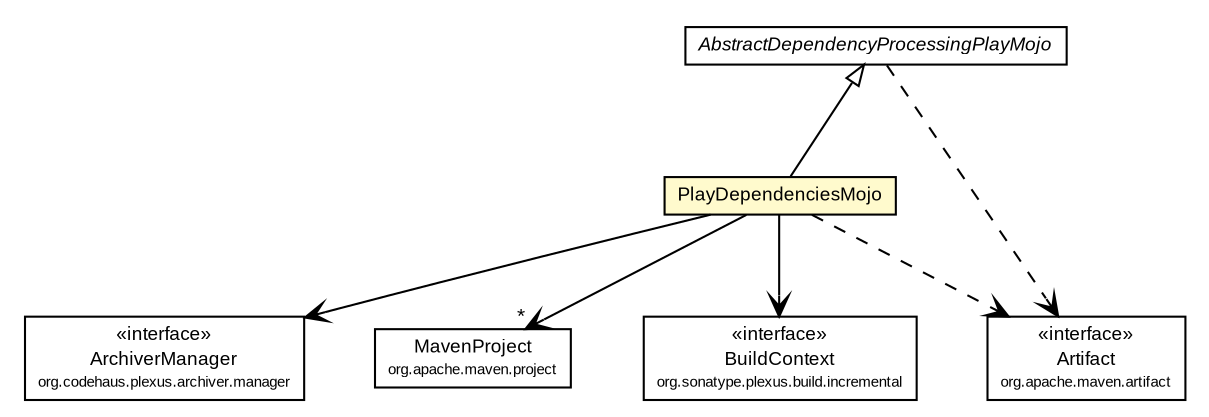 #!/usr/local/bin/dot
#
# Class diagram 
# Generated by UMLGraph version R5_6-24-gf6e263 (http://www.umlgraph.org/)
#

digraph G {
	edge [fontname="arial",fontsize=10,labelfontname="arial",labelfontsize=10];
	node [fontname="arial",fontsize=10,shape=plaintext];
	nodesep=0.25;
	ranksep=0.5;
	// com.google.code.play.PlayDependenciesMojo
	c755 [label=<<table title="com.google.code.play.PlayDependenciesMojo" border="0" cellborder="1" cellspacing="0" cellpadding="2" port="p" bgcolor="lemonChiffon" href="./PlayDependenciesMojo.html">
		<tr><td><table border="0" cellspacing="0" cellpadding="1">
<tr><td align="center" balign="center"> PlayDependenciesMojo </td></tr>
		</table></td></tr>
		</table>>, URL="./PlayDependenciesMojo.html", fontname="arial", fontcolor="black", fontsize=9.0];
	// com.google.code.play.AbstractDependencyProcessingPlayMojo
	c767 [label=<<table title="com.google.code.play.AbstractDependencyProcessingPlayMojo" border="0" cellborder="1" cellspacing="0" cellpadding="2" port="p" href="./AbstractDependencyProcessingPlayMojo.html">
		<tr><td><table border="0" cellspacing="0" cellpadding="1">
<tr><td align="center" balign="center"><font face="arial italic"> AbstractDependencyProcessingPlayMojo </font></td></tr>
		</table></td></tr>
		</table>>, URL="./AbstractDependencyProcessingPlayMojo.html", fontname="arial", fontcolor="black", fontsize=9.0];
	//com.google.code.play.PlayDependenciesMojo extends com.google.code.play.AbstractDependencyProcessingPlayMojo
	c767:p -> c755:p [dir=back,arrowtail=empty];
	// com.google.code.play.PlayDependenciesMojo NAVASSOC org.codehaus.plexus.archiver.manager.ArchiverManager
	c755:p -> c771:p [taillabel="", label="", headlabel="", fontname="arial", fontcolor="black", fontsize=10.0, color="black", arrowhead=open];
	// com.google.code.play.PlayDependenciesMojo NAVASSOC org.apache.maven.project.MavenProject
	c755:p -> c772:p [taillabel="", label="", headlabel="*", fontname="arial", fontcolor="black", fontsize=10.0, color="black", arrowhead=open];
	// com.google.code.play.PlayDependenciesMojo NAVASSOC org.sonatype.plexus.build.incremental.BuildContext
	c755:p -> c773:p [taillabel="", label="", headlabel="", fontname="arial", fontcolor="black", fontsize=10.0, color="black", arrowhead=open];
	// com.google.code.play.PlayDependenciesMojo DEPEND org.apache.maven.artifact.Artifact
	c755:p -> c774:p [taillabel="", label="", headlabel="", fontname="arial", fontcolor="black", fontsize=10.0, color="black", arrowhead=open, style=dashed];
	// com.google.code.play.AbstractDependencyProcessingPlayMojo DEPEND org.apache.maven.artifact.Artifact
	c767:p -> c774:p [taillabel="", label="", headlabel="", fontname="arial", fontcolor="black", fontsize=10.0, color="black", arrowhead=open, style=dashed];
	// org.sonatype.plexus.build.incremental.BuildContext
	c773 [label=<<table title="org.sonatype.plexus.build.incremental.BuildContext" border="0" cellborder="1" cellspacing="0" cellpadding="2" port="p">
		<tr><td><table border="0" cellspacing="0" cellpadding="1">
<tr><td align="center" balign="center"> &#171;interface&#187; </td></tr>
<tr><td align="center" balign="center"> BuildContext </td></tr>
<tr><td align="center" balign="center"><font point-size="7.0"> org.sonatype.plexus.build.incremental </font></td></tr>
		</table></td></tr>
		</table>>, URL="null", fontname="arial", fontcolor="black", fontsize=9.0];
	// org.apache.maven.project.MavenProject
	c772 [label=<<table title="org.apache.maven.project.MavenProject" border="0" cellborder="1" cellspacing="0" cellpadding="2" port="p">
		<tr><td><table border="0" cellspacing="0" cellpadding="1">
<tr><td align="center" balign="center"> MavenProject </td></tr>
<tr><td align="center" balign="center"><font point-size="7.0"> org.apache.maven.project </font></td></tr>
		</table></td></tr>
		</table>>, URL="null", fontname="arial", fontcolor="black", fontsize=9.0];
	// org.codehaus.plexus.archiver.manager.ArchiverManager
	c771 [label=<<table title="org.codehaus.plexus.archiver.manager.ArchiverManager" border="0" cellborder="1" cellspacing="0" cellpadding="2" port="p">
		<tr><td><table border="0" cellspacing="0" cellpadding="1">
<tr><td align="center" balign="center"> &#171;interface&#187; </td></tr>
<tr><td align="center" balign="center"> ArchiverManager </td></tr>
<tr><td align="center" balign="center"><font point-size="7.0"> org.codehaus.plexus.archiver.manager </font></td></tr>
		</table></td></tr>
		</table>>, URL="null", fontname="arial", fontcolor="black", fontsize=9.0];
	// org.apache.maven.artifact.Artifact
	c774 [label=<<table title="org.apache.maven.artifact.Artifact" border="0" cellborder="1" cellspacing="0" cellpadding="2" port="p">
		<tr><td><table border="0" cellspacing="0" cellpadding="1">
<tr><td align="center" balign="center"> &#171;interface&#187; </td></tr>
<tr><td align="center" balign="center"> Artifact </td></tr>
<tr><td align="center" balign="center"><font point-size="7.0"> org.apache.maven.artifact </font></td></tr>
		</table></td></tr>
		</table>>, URL="null", fontname="arial", fontcolor="black", fontsize=9.0];
}

